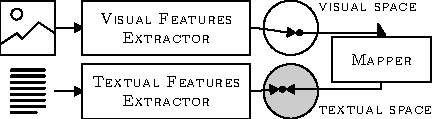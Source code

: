 unitsize(.8cm);
// texpreamble("\renewcommand{\rmdefault}{\sfdefault}");

path[] pic() {
    path p = (0, .2) -- (0, 0) -- (1, 0) -- (1, .4) --
             (.7, .6) -- (.4, .3) -- (.3, .4) -- (0, .2) --
             (0, 1) -- (1, 1) -- (1, .4);
    path c = circle((.3, .75), .1);
    return new path[] {p, c};
}

path[] text() {
    int nrows = 8;
    real margin = .2;
    path r = (margin, 0) -- (1 - margin, 0);
    path[] rows = new path[] {};
    for (int i = 0; i < nrows; ++i) {
        real disp = 1. / (nrows + 1);
        path row = r;
        if (i == 0)
            row = (margin, 0) -- (.85 - margin, 0);
        row = shift(0, (i+1) * disp) * row;
        rows.push(row);
    }
    
    return rows;
}

real wi = 1.2, w = 3.7, h = wi;
real wgap = .6, hgap = .2, H = h + hgap;
pair up = (0, H);
real wm = 2.2, hm = 1;

// TEXT & IMG
real cur_w = 0;

path[] txt = shift(cur_w, (h - wi) / 2) * scale(wi) * text();
path[] img = shift(up) * shift(cur_w, (h - wi) / 2) * scale(wi) * pic();

draw(txt, linewidth(1.2));
draw(img);
cur_w += wi;

path a = (cur_w, h/2) -- (cur_w + wgap, h/2);
draw(a, arrow=ArcArrow);
draw(shift(up) * a, arrow=ArcArrow);
cur_w += wgap;

// FEAT EXTRACTORS
pair eS = (cur_w, 0), eE = eS + (w, h);
path extractor = box(eS, eE);
// textual
draw(extractor);
label(minipage("\sc \scriptsize \centering Textual Features\\Extractor"), (eS + eE) / 2);
// visual
draw(shift(up) * extractor);
label(minipage("\sc \scriptsize \centering Visual Features\\Extractor"), up + (eS + eE) / 2);

cur_w += w;

// SPACES
real sR = h/2;
pair sC = (cur_w + wgap/2 + sR, h/2);
path space = circle(sC, sR);

// textual
pair t = sC + 0.2*(2*unitrand() - 1, 2*unitrand() - 1);
path a = (cur_w, h/2){E} .. {E}(t - .1E);
fill(space, gray(.8));
draw(space);
label("\sc \scriptsize textual space", sC + (sR, - sR/1.2), Align);
draw(a, arrow=ArcArrow);
dot(t);

// visual
pair v = up + sC + 0.2*(2*unitrand() - 1, 2*unitrand() - 1);
path a = (up + (cur_w, h/2)){E} .. {E}(v - .1E);
draw(shift(up) * space);
label("\sc \scriptsize visual space", up + sC + (sR, sR/1.6), align=Align);
draw(a, arrow=ArcArrow);
dot(v);

cur_w += wgap + 2*sR;

// MAPPER
pair mS = (cur_w, (h+H)/2 - hm/2), mE = mS + (wm, hm);
pair mI = ((mS.x + mE.x) / 2, mE.y), mO = mI - (0, hm);

path mapper = box(mS, mE);
draw(mapper);
label("\sc \scriptsize Mapper", (mS + mE) / 2);

draw(v -- (mI.x, v.y) -- mI, arrow=ArcArrow);
draw(mO -- (mO.x, t.y) -- (t -.1W), arrow=ArcArrow);
